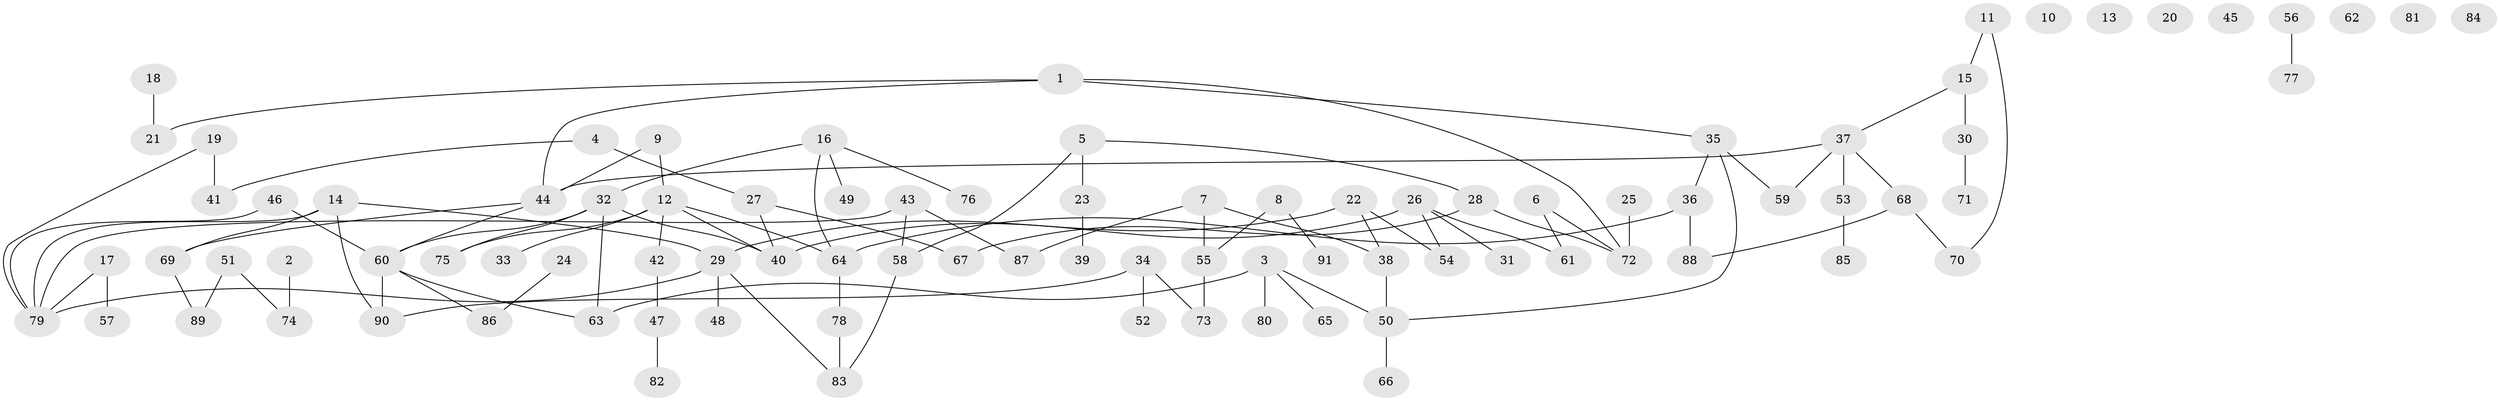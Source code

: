 // coarse degree distribution, {4: 0.08064516129032258, 1: 0.2903225806451613, 2: 0.1935483870967742, 3: 0.1774193548387097, 0: 0.12903225806451613, 8: 0.04838709677419355, 6: 0.03225806451612903, 5: 0.04838709677419355}
// Generated by graph-tools (version 1.1) at 2025/41/03/06/25 10:41:19]
// undirected, 91 vertices, 104 edges
graph export_dot {
graph [start="1"]
  node [color=gray90,style=filled];
  1;
  2;
  3;
  4;
  5;
  6;
  7;
  8;
  9;
  10;
  11;
  12;
  13;
  14;
  15;
  16;
  17;
  18;
  19;
  20;
  21;
  22;
  23;
  24;
  25;
  26;
  27;
  28;
  29;
  30;
  31;
  32;
  33;
  34;
  35;
  36;
  37;
  38;
  39;
  40;
  41;
  42;
  43;
  44;
  45;
  46;
  47;
  48;
  49;
  50;
  51;
  52;
  53;
  54;
  55;
  56;
  57;
  58;
  59;
  60;
  61;
  62;
  63;
  64;
  65;
  66;
  67;
  68;
  69;
  70;
  71;
  72;
  73;
  74;
  75;
  76;
  77;
  78;
  79;
  80;
  81;
  82;
  83;
  84;
  85;
  86;
  87;
  88;
  89;
  90;
  91;
  1 -- 21;
  1 -- 35;
  1 -- 44;
  1 -- 72;
  2 -- 74;
  3 -- 50;
  3 -- 63;
  3 -- 65;
  3 -- 80;
  4 -- 27;
  4 -- 41;
  5 -- 23;
  5 -- 28;
  5 -- 58;
  6 -- 61;
  6 -- 72;
  7 -- 38;
  7 -- 55;
  7 -- 87;
  8 -- 55;
  8 -- 91;
  9 -- 12;
  9 -- 44;
  11 -- 15;
  11 -- 70;
  12 -- 33;
  12 -- 40;
  12 -- 42;
  12 -- 64;
  12 -- 75;
  14 -- 29;
  14 -- 69;
  14 -- 79;
  14 -- 90;
  15 -- 30;
  15 -- 37;
  16 -- 32;
  16 -- 49;
  16 -- 64;
  16 -- 76;
  17 -- 57;
  17 -- 79;
  18 -- 21;
  19 -- 41;
  19 -- 79;
  22 -- 29;
  22 -- 38;
  22 -- 54;
  23 -- 39;
  24 -- 86;
  25 -- 72;
  26 -- 31;
  26 -- 40;
  26 -- 54;
  26 -- 61;
  27 -- 40;
  27 -- 67;
  28 -- 67;
  28 -- 72;
  29 -- 48;
  29 -- 79;
  29 -- 83;
  30 -- 71;
  32 -- 40;
  32 -- 60;
  32 -- 63;
  32 -- 75;
  34 -- 52;
  34 -- 73;
  34 -- 90;
  35 -- 36;
  35 -- 50;
  35 -- 59;
  36 -- 64;
  36 -- 88;
  37 -- 44;
  37 -- 53;
  37 -- 59;
  37 -- 68;
  38 -- 50;
  42 -- 47;
  43 -- 58;
  43 -- 79;
  43 -- 87;
  44 -- 60;
  44 -- 69;
  46 -- 60;
  46 -- 79;
  47 -- 82;
  50 -- 66;
  51 -- 74;
  51 -- 89;
  53 -- 85;
  55 -- 73;
  56 -- 77;
  58 -- 83;
  60 -- 63;
  60 -- 86;
  60 -- 90;
  64 -- 78;
  68 -- 70;
  68 -- 88;
  69 -- 89;
  78 -- 83;
}
